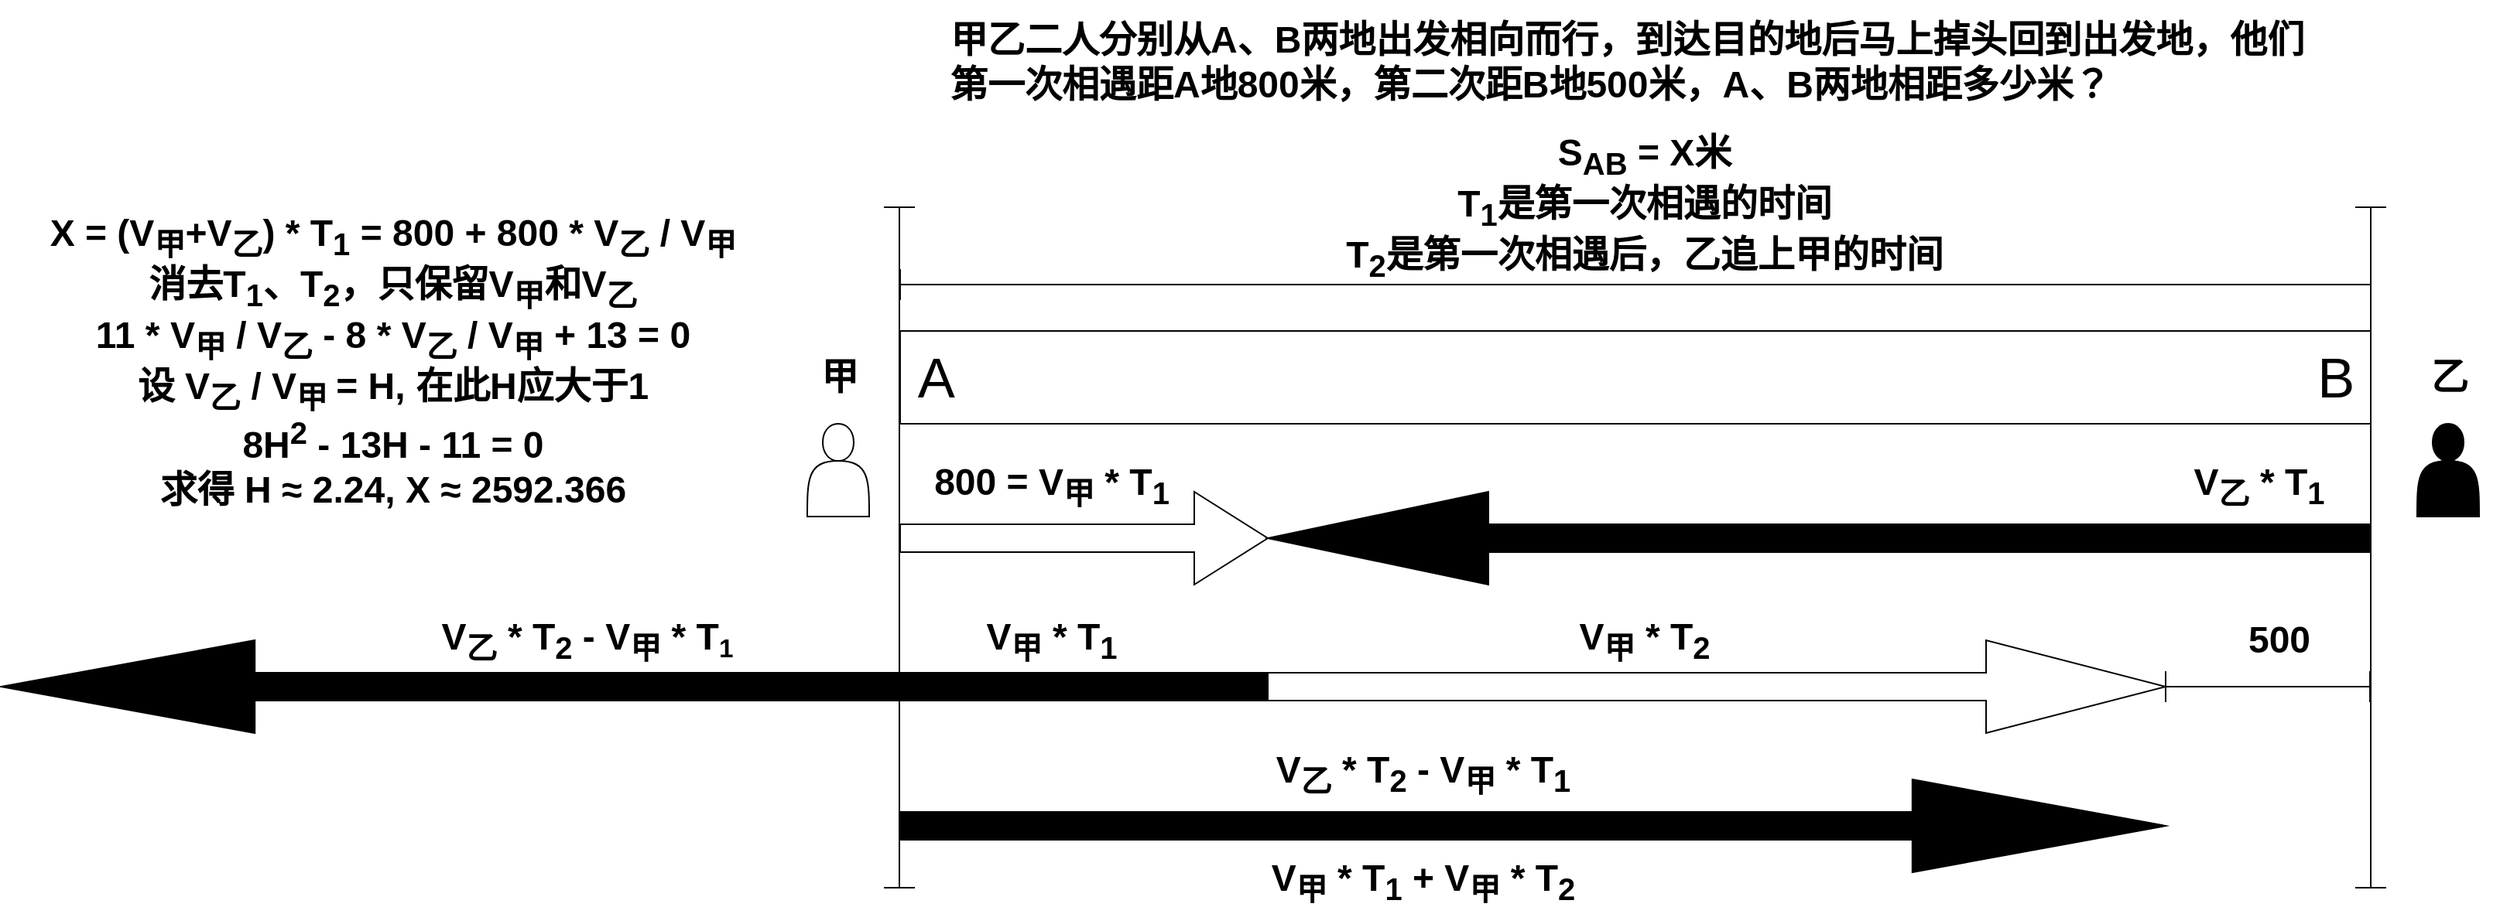 <mxfile version="24.0.7" type="device">
  <diagram id="2Pl5HlIxxQb_QpP7JWfI" name="第 1 页">
    <mxGraphModel dx="2603" dy="827" grid="1" gridSize="10" guides="1" tooltips="1" connect="1" arrows="1" fold="1" page="1" pageScale="1" pageWidth="1169" pageHeight="827" math="0" shadow="0">
      <root>
        <mxCell id="0" />
        <mxCell id="1" parent="0" />
        <mxCell id="sXxsu7FE6Y24Ids7-lZW-1" value="&lt;div style=&quot;&quot;&gt;&lt;span style=&quot;background-color: initial;&quot;&gt;&lt;font style=&quot;font-size: 36px;&quot;&gt;A&amp;nbsp; &amp;nbsp; &amp;nbsp; &amp;nbsp; &amp;nbsp; &amp;nbsp; &amp;nbsp; &amp;nbsp; &amp;nbsp; &amp;nbsp; &amp;nbsp; &amp;nbsp; &amp;nbsp; &amp;nbsp; &amp;nbsp; &amp;nbsp; &amp;nbsp; &amp;nbsp; &amp;nbsp; &amp;nbsp; &amp;nbsp; &amp;nbsp; &amp;nbsp; &amp;nbsp; &amp;nbsp; &amp;nbsp; &amp;nbsp; &amp;nbsp; &amp;nbsp; &amp;nbsp; &amp;nbsp; &amp;nbsp; &amp;nbsp; &amp;nbsp; &amp;nbsp; &amp;nbsp; &amp;nbsp; &amp;nbsp; &amp;nbsp; &amp;nbsp; &amp;nbsp; &amp;nbsp; &amp;nbsp; &amp;nbsp; B&lt;/font&gt;&lt;/span&gt;&lt;/div&gt;" style="rounded=0;whiteSpace=wrap;html=1;align=center;movable=1;resizable=1;rotatable=1;deletable=1;editable=1;locked=0;connectable=1;" parent="1" vertex="1">
          <mxGeometry x="462.5" y="284" width="950" height="60" as="geometry" />
        </mxCell>
        <mxCell id="sXxsu7FE6Y24Ids7-lZW-3" value="" style="shape=crossbar;whiteSpace=wrap;html=1;rounded=1;movable=1;resizable=1;rotatable=1;deletable=1;editable=1;locked=0;connectable=1;" parent="1" vertex="1">
          <mxGeometry x="462.5" y="244" width="950" height="20" as="geometry" />
        </mxCell>
        <mxCell id="sXxsu7FE6Y24Ids7-lZW-4" value="S&lt;font style=&quot;font-size: 24px;&quot;&gt;&lt;sub&gt;AB&lt;/sub&gt;&lt;/font&gt;&amp;nbsp;= X米&lt;div&gt;T&lt;sub&gt;1&lt;/sub&gt;是第一次相遇的时间&lt;/div&gt;&lt;div&gt;T&lt;sub&gt;2&lt;/sub&gt;是第一次相遇后，乙追上甲的时间&lt;/div&gt;" style="text;strokeColor=none;fillColor=none;html=1;fontSize=24;fontStyle=1;verticalAlign=middle;align=center;movable=1;resizable=1;rotatable=1;deletable=1;editable=1;locked=0;connectable=1;" parent="1" vertex="1">
          <mxGeometry x="792.5" y="144" width="300" height="120" as="geometry" />
        </mxCell>
        <mxCell id="sXxsu7FE6Y24Ids7-lZW-5" value="" style="shape=singleArrow;whiteSpace=wrap;html=1;movable=1;resizable=1;rotatable=1;deletable=1;editable=1;locked=0;connectable=1;" parent="1" vertex="1">
          <mxGeometry x="462.5" y="388" width="237.5" height="60" as="geometry" />
        </mxCell>
        <mxCell id="sXxsu7FE6Y24Ids7-lZW-6" value="" style="shape=singleArrow;direction=west;whiteSpace=wrap;html=1;fillColor=#000000;movable=1;resizable=1;rotatable=1;deletable=1;editable=1;locked=0;connectable=1;" parent="1" vertex="1">
          <mxGeometry x="700" y="388" width="712.5" height="60" as="geometry" />
        </mxCell>
        <mxCell id="sXxsu7FE6Y24Ids7-lZW-7" value="" style="shape=actor;whiteSpace=wrap;html=1;movable=1;resizable=1;rotatable=1;deletable=1;editable=1;locked=0;connectable=1;" parent="1" vertex="1">
          <mxGeometry x="402.5" y="344" width="40" height="60" as="geometry" />
        </mxCell>
        <mxCell id="sXxsu7FE6Y24Ids7-lZW-8" value="" style="shape=actor;whiteSpace=wrap;html=1;fillColor=#000000;movable=1;resizable=1;rotatable=1;deletable=1;editable=1;locked=0;connectable=1;" parent="1" vertex="1">
          <mxGeometry x="1442.5" y="344" width="40" height="60" as="geometry" />
        </mxCell>
        <mxCell id="sXxsu7FE6Y24Ids7-lZW-9" value="甲" style="text;strokeColor=none;fillColor=none;html=1;fontSize=24;fontStyle=1;verticalAlign=middle;align=center;movable=1;resizable=1;rotatable=1;deletable=1;editable=1;locked=0;connectable=1;" parent="1" vertex="1">
          <mxGeometry x="390" y="294" width="65" height="40" as="geometry" />
        </mxCell>
        <mxCell id="sXxsu7FE6Y24Ids7-lZW-10" value="乙" style="text;strokeColor=none;fillColor=none;html=1;fontSize=24;fontStyle=1;verticalAlign=middle;align=center;movable=1;resizable=1;rotatable=1;deletable=1;editable=1;locked=0;connectable=1;" parent="1" vertex="1">
          <mxGeometry x="1430" y="294" width="65" height="40" as="geometry" />
        </mxCell>
        <mxCell id="sXxsu7FE6Y24Ids7-lZW-16" value="800 = V&lt;sub&gt;甲&lt;/sub&gt; * T&lt;sub&gt;1&lt;/sub&gt;" style="text;strokeColor=none;fillColor=none;html=1;fontSize=24;fontStyle=1;verticalAlign=middle;align=center;movable=1;resizable=1;rotatable=1;deletable=1;editable=1;locked=0;connectable=1;" parent="1" vertex="1">
          <mxGeometry x="510" y="364" width="100" height="40" as="geometry" />
        </mxCell>
        <mxCell id="sXxsu7FE6Y24Ids7-lZW-18" value="" style="shape=crossbar;whiteSpace=wrap;html=1;rounded=1;direction=south;movable=1;resizable=1;rotatable=1;deletable=1;editable=1;locked=0;connectable=1;" parent="1" vertex="1">
          <mxGeometry x="1402.5" y="204" width="20" height="440" as="geometry" />
        </mxCell>
        <mxCell id="sXxsu7FE6Y24Ids7-lZW-23" value="V&lt;sub&gt;乙&lt;/sub&gt; * T&lt;sub&gt;1&lt;/sub&gt;" style="text;strokeColor=none;fillColor=none;html=1;fontSize=24;fontStyle=1;verticalAlign=middle;align=center;movable=1;resizable=1;rotatable=1;deletable=1;editable=1;locked=0;connectable=1;" parent="1" vertex="1">
          <mxGeometry x="1290" y="364" width="100" height="40" as="geometry" />
        </mxCell>
        <mxCell id="sXxsu7FE6Y24Ids7-lZW-29" value="" style="shape=crossbar;whiteSpace=wrap;html=1;rounded=1;direction=south;movable=1;resizable=1;rotatable=1;deletable=1;editable=1;locked=0;connectable=1;" parent="1" vertex="1">
          <mxGeometry x="452" y="204" width="20" height="440" as="geometry" />
        </mxCell>
        <mxCell id="sXxsu7FE6Y24Ids7-lZW-36" value="甲乙二人分别从A、B两地出发相向而行，到达目的地后马上掉头回到出发地，他们第一次相遇距A地800米，第二次距B地500米，A、B两地相距多少米？" style="text;strokeColor=none;fillColor=none;html=1;fontSize=24;fontStyle=1;verticalAlign=middle;align=left;whiteSpace=wrap;movable=1;resizable=1;rotatable=1;deletable=1;editable=1;locked=0;connectable=1;" parent="1" vertex="1">
          <mxGeometry x="492.5" y="70" width="900" height="80" as="geometry" />
        </mxCell>
        <mxCell id="n7QTEbfh9rYQXFdFDrmp-6" value="&lt;div&gt;&lt;span style=&quot;text-wrap: nowrap;&quot;&gt;X&amp;nbsp;&lt;/span&gt;&lt;span style=&quot;text-wrap: nowrap;&quot;&gt;= (V&lt;/span&gt;&lt;sub style=&quot;text-wrap: nowrap;&quot;&gt;甲&lt;/sub&gt;&lt;span style=&quot;text-wrap: nowrap;&quot;&gt;+V&lt;/span&gt;&lt;sub style=&quot;text-wrap: nowrap;&quot;&gt;乙&lt;/sub&gt;&lt;span style=&quot;text-wrap: nowrap;&quot;&gt;) * T&lt;/span&gt;&lt;sub style=&quot;text-wrap: nowrap;&quot;&gt;1&lt;/sub&gt;&lt;span style=&quot;text-wrap: nowrap;&quot;&gt;&amp;nbsp;= 800 + 800 * V&lt;/span&gt;&lt;sub style=&quot;text-wrap: nowrap;&quot;&gt;乙&lt;/sub&gt;&lt;span style=&quot;text-wrap: nowrap;&quot;&gt;&amp;nbsp;/ V&lt;/span&gt;&lt;sub style=&quot;text-wrap: nowrap;&quot;&gt;甲&lt;/sub&gt;&lt;br&gt;&lt;/div&gt;&lt;div&gt;消去T&lt;sub&gt;1&lt;/sub&gt;、T&lt;sub&gt;2&lt;/sub&gt;，只保留V&lt;sub&gt;甲&lt;/sub&gt;和V&lt;sub&gt;乙&lt;/sub&gt;&lt;/div&gt;&lt;div&gt;&lt;span style=&quot;background-color: initial;&quot;&gt;11 * V&lt;/span&gt;&lt;sub style=&quot;background-color: initial;&quot;&gt;甲&lt;/sub&gt;&lt;span style=&quot;background-color: initial;&quot;&gt; / V&lt;/span&gt;&lt;sub style=&quot;background-color: initial;&quot;&gt;乙&lt;/sub&gt;&lt;span style=&quot;background-color: initial;&quot;&gt;&amp;nbsp;- 8 * V&lt;/span&gt;&lt;sub style=&quot;background-color: initial;&quot;&gt;乙&lt;/sub&gt;&lt;span style=&quot;background-color: initial;&quot;&gt; / V&lt;/span&gt;&lt;sub style=&quot;background-color: initial;&quot;&gt;甲&lt;/sub&gt;&lt;span style=&quot;background-color: initial;&quot;&gt; + 13 = 0&lt;/span&gt;&lt;br&gt;&lt;/div&gt;&lt;div&gt;设 V&lt;sub&gt;乙&lt;/sub&gt;&amp;nbsp;/ V&lt;sub&gt;甲 &lt;/sub&gt;= H, 在此H应大于1&lt;/div&gt;&lt;div&gt;8H&lt;sup&gt;2&lt;/sup&gt; - 13H - 11 = 0&lt;br&gt;&lt;div&gt;求得 H ≈ 2.24,&amp;nbsp;&lt;span style=&quot;background-color: initial;&quot;&gt;X ≈&lt;/span&gt;&lt;span style=&quot;background-color: initial;&quot;&gt;&amp;nbsp;2592.366&lt;/span&gt;&lt;/div&gt;&lt;/div&gt;" style="text;strokeColor=none;fillColor=none;html=1;fontSize=24;fontStyle=1;verticalAlign=middle;align=center;whiteSpace=wrap;movable=1;resizable=1;rotatable=1;deletable=1;editable=1;locked=0;connectable=1;" parent="1" vertex="1">
          <mxGeometry x="-90" y="204" width="450" height="200" as="geometry" />
        </mxCell>
        <mxCell id="W8yODNv52512DjQFDLXG-1" value="" style="shape=singleArrow;whiteSpace=wrap;html=1;movable=1;resizable=1;rotatable=1;deletable=1;editable=1;locked=0;connectable=1;" vertex="1" parent="1">
          <mxGeometry x="700" y="484" width="580" height="60" as="geometry" />
        </mxCell>
        <mxCell id="W8yODNv52512DjQFDLXG-2" value="" style="shape=singleArrow;direction=west;whiteSpace=wrap;html=1;fillColor=#000000;movable=1;resizable=1;rotatable=1;deletable=1;editable=1;locked=0;connectable=1;" vertex="1" parent="1">
          <mxGeometry x="-118" y="484" width="818" height="60" as="geometry" />
        </mxCell>
        <mxCell id="W8yODNv52512DjQFDLXG-4" value="" style="shape=singleArrow;direction=west;whiteSpace=wrap;html=1;fillColor=#000000;movable=1;resizable=1;rotatable=1;deletable=1;editable=1;locked=0;connectable=1;flipH=1;" vertex="1" parent="1">
          <mxGeometry x="462" y="574" width="818" height="60" as="geometry" />
        </mxCell>
        <mxCell id="W8yODNv52512DjQFDLXG-5" value="V&lt;sub&gt;甲&lt;/sub&gt; * T&lt;sub&gt;2&lt;/sub&gt;" style="text;strokeColor=none;fillColor=none;html=1;fontSize=24;fontStyle=1;verticalAlign=middle;align=center;movable=1;resizable=1;rotatable=1;deletable=1;editable=1;locked=0;connectable=1;" vertex="1" parent="1">
          <mxGeometry x="892.5" y="464" width="100" height="40" as="geometry" />
        </mxCell>
        <mxCell id="W8yODNv52512DjQFDLXG-6" value="V&lt;sub&gt;甲&lt;/sub&gt; * T&lt;sub&gt;1&lt;/sub&gt;" style="text;strokeColor=none;fillColor=none;html=1;fontSize=24;fontStyle=1;verticalAlign=middle;align=center;movable=1;resizable=1;rotatable=1;deletable=1;editable=1;locked=0;connectable=1;" vertex="1" parent="1">
          <mxGeometry x="510" y="464" width="100" height="40" as="geometry" />
        </mxCell>
        <mxCell id="W8yODNv52512DjQFDLXG-7" value="V&lt;sub&gt;乙&lt;/sub&gt;&amp;nbsp;* T&lt;sub&gt;2&lt;/sub&gt; - V&lt;sub&gt;甲&lt;/sub&gt;&amp;nbsp;* T&lt;span style=&quot;font-size: 20px;&quot;&gt;&lt;sub&gt;1&lt;/sub&gt;&lt;/span&gt;" style="text;strokeColor=none;fillColor=none;html=1;fontSize=24;fontStyle=1;verticalAlign=middle;align=center;movable=1;resizable=1;rotatable=1;deletable=1;editable=1;locked=0;connectable=1;" vertex="1" parent="1">
          <mxGeometry x="210" y="464" width="100" height="40" as="geometry" />
        </mxCell>
        <mxCell id="W8yODNv52512DjQFDLXG-8" value="V&lt;sub&gt;乙&lt;/sub&gt;&amp;nbsp;* T&lt;sub&gt;2&lt;/sub&gt; - V&lt;sub&gt;甲&lt;/sub&gt;&amp;nbsp;* T&lt;sub style=&quot;font-size: 20px;&quot;&gt;1&lt;/sub&gt;" style="text;strokeColor=none;fillColor=none;html=1;fontSize=24;fontStyle=1;verticalAlign=middle;align=center;movable=1;resizable=1;rotatable=1;deletable=1;editable=1;locked=0;connectable=1;" vertex="1" parent="1">
          <mxGeometry x="750" y="550" width="100" height="40" as="geometry" />
        </mxCell>
        <mxCell id="W8yODNv52512DjQFDLXG-9" value="V&lt;sub&gt;甲&lt;/sub&gt;&amp;nbsp;* T&lt;sub&gt;1&lt;/sub&gt; + V&lt;sub&gt;甲&lt;/sub&gt;&amp;nbsp;* T&lt;sub&gt;2&lt;/sub&gt;" style="text;strokeColor=none;fillColor=none;html=1;fontSize=24;fontStyle=1;verticalAlign=middle;align=center;movable=1;resizable=1;rotatable=1;deletable=1;editable=1;locked=0;connectable=1;" vertex="1" parent="1">
          <mxGeometry x="750" y="620" width="100" height="40" as="geometry" />
        </mxCell>
        <mxCell id="W8yODNv52512DjQFDLXG-12" value="" style="shape=crossbar;whiteSpace=wrap;html=1;rounded=1;movable=1;resizable=1;rotatable=1;deletable=1;editable=1;locked=0;connectable=1;" vertex="1" parent="1">
          <mxGeometry x="1280" y="504" width="132" height="20" as="geometry" />
        </mxCell>
        <mxCell id="W8yODNv52512DjQFDLXG-13" value="500" style="text;strokeColor=none;fillColor=none;html=1;fontSize=24;fontStyle=1;verticalAlign=middle;align=center;movable=1;resizable=1;rotatable=1;deletable=1;editable=1;locked=0;connectable=1;" vertex="1" parent="1">
          <mxGeometry x="1302.5" y="464" width="100" height="40" as="geometry" />
        </mxCell>
      </root>
    </mxGraphModel>
  </diagram>
</mxfile>
